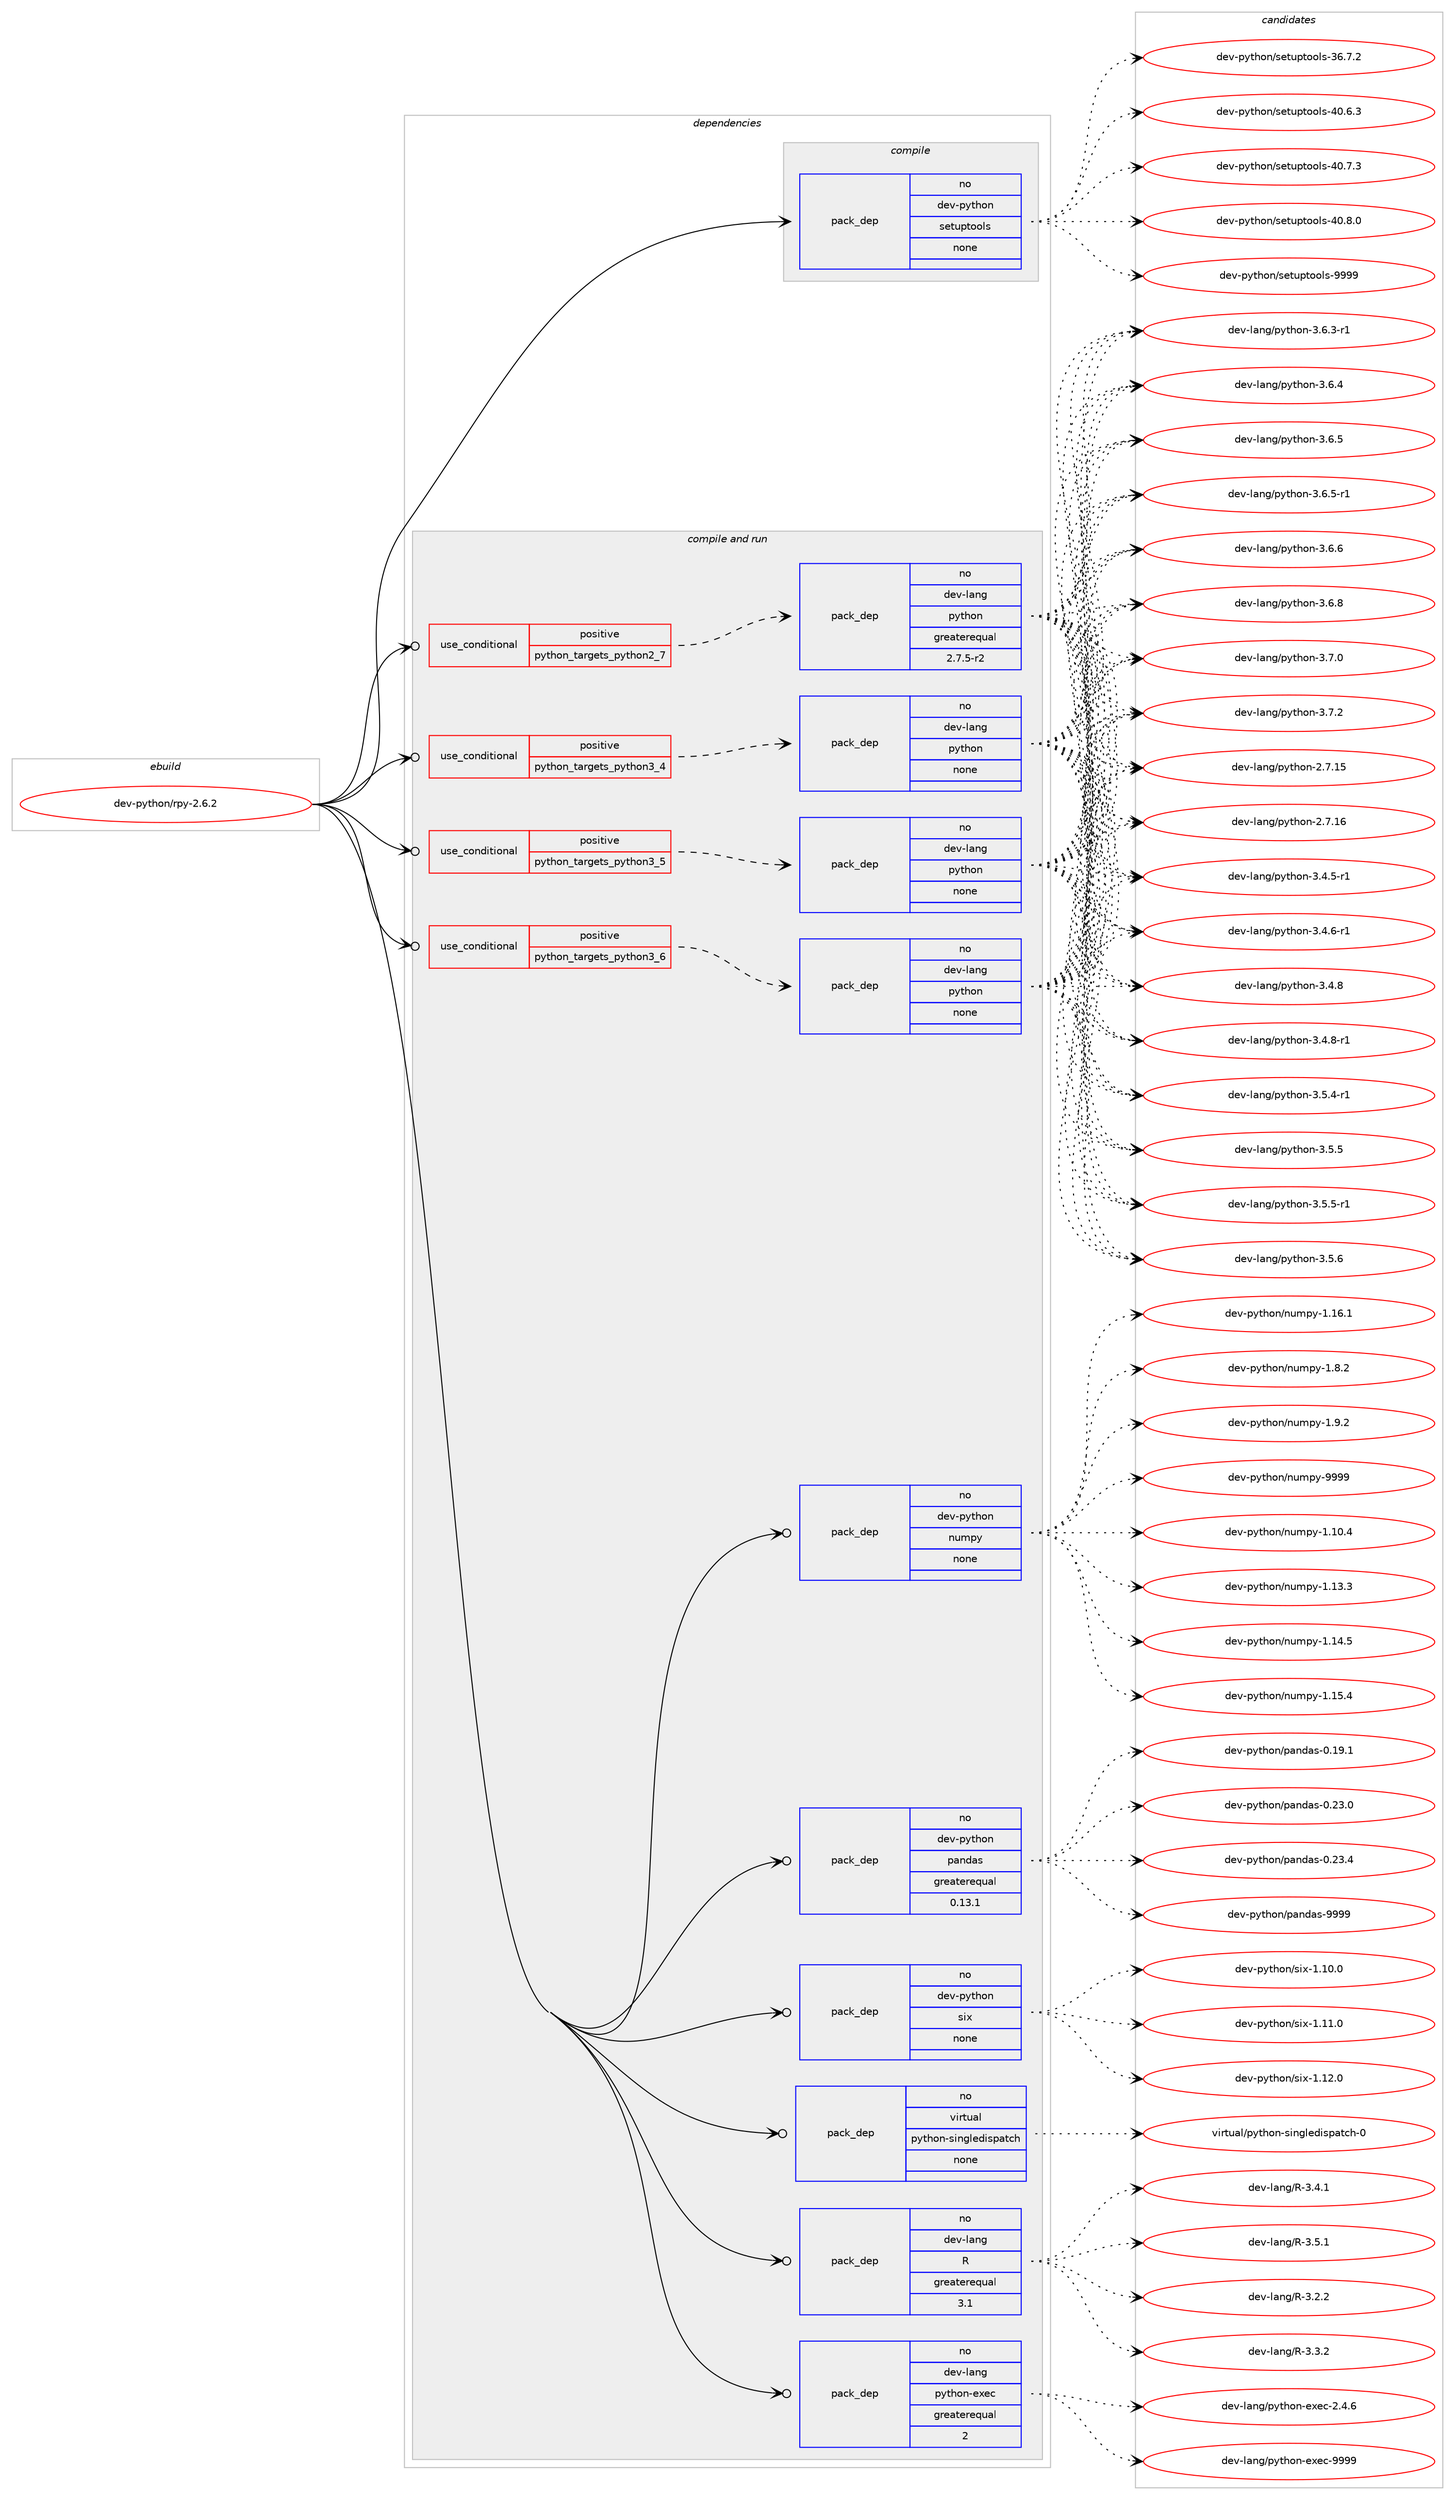 digraph prolog {

# *************
# Graph options
# *************

newrank=true;
concentrate=true;
compound=true;
graph [rankdir=LR,fontname=Helvetica,fontsize=10,ranksep=1.5];#, ranksep=2.5, nodesep=0.2];
edge  [arrowhead=vee];
node  [fontname=Helvetica,fontsize=10];

# **********
# The ebuild
# **********

subgraph cluster_leftcol {
color=gray;
rank=same;
label=<<i>ebuild</i>>;
id [label="dev-python/rpy-2.6.2", color=red, width=4, href="../dev-python/rpy-2.6.2.svg"];
}

# ****************
# The dependencies
# ****************

subgraph cluster_midcol {
color=gray;
label=<<i>dependencies</i>>;
subgraph cluster_compile {
fillcolor="#eeeeee";
style=filled;
label=<<i>compile</i>>;
subgraph pack1032321 {
dependency1439773 [label=<<TABLE BORDER="0" CELLBORDER="1" CELLSPACING="0" CELLPADDING="4" WIDTH="220"><TR><TD ROWSPAN="6" CELLPADDING="30">pack_dep</TD></TR><TR><TD WIDTH="110">no</TD></TR><TR><TD>dev-python</TD></TR><TR><TD>setuptools</TD></TR><TR><TD>none</TD></TR><TR><TD></TD></TR></TABLE>>, shape=none, color=blue];
}
id:e -> dependency1439773:w [weight=20,style="solid",arrowhead="vee"];
}
subgraph cluster_compileandrun {
fillcolor="#eeeeee";
style=filled;
label=<<i>compile and run</i>>;
subgraph cond384090 {
dependency1439774 [label=<<TABLE BORDER="0" CELLBORDER="1" CELLSPACING="0" CELLPADDING="4"><TR><TD ROWSPAN="3" CELLPADDING="10">use_conditional</TD></TR><TR><TD>positive</TD></TR><TR><TD>python_targets_python2_7</TD></TR></TABLE>>, shape=none, color=red];
subgraph pack1032322 {
dependency1439775 [label=<<TABLE BORDER="0" CELLBORDER="1" CELLSPACING="0" CELLPADDING="4" WIDTH="220"><TR><TD ROWSPAN="6" CELLPADDING="30">pack_dep</TD></TR><TR><TD WIDTH="110">no</TD></TR><TR><TD>dev-lang</TD></TR><TR><TD>python</TD></TR><TR><TD>greaterequal</TD></TR><TR><TD>2.7.5-r2</TD></TR></TABLE>>, shape=none, color=blue];
}
dependency1439774:e -> dependency1439775:w [weight=20,style="dashed",arrowhead="vee"];
}
id:e -> dependency1439774:w [weight=20,style="solid",arrowhead="odotvee"];
subgraph cond384091 {
dependency1439776 [label=<<TABLE BORDER="0" CELLBORDER="1" CELLSPACING="0" CELLPADDING="4"><TR><TD ROWSPAN="3" CELLPADDING="10">use_conditional</TD></TR><TR><TD>positive</TD></TR><TR><TD>python_targets_python3_4</TD></TR></TABLE>>, shape=none, color=red];
subgraph pack1032323 {
dependency1439777 [label=<<TABLE BORDER="0" CELLBORDER="1" CELLSPACING="0" CELLPADDING="4" WIDTH="220"><TR><TD ROWSPAN="6" CELLPADDING="30">pack_dep</TD></TR><TR><TD WIDTH="110">no</TD></TR><TR><TD>dev-lang</TD></TR><TR><TD>python</TD></TR><TR><TD>none</TD></TR><TR><TD></TD></TR></TABLE>>, shape=none, color=blue];
}
dependency1439776:e -> dependency1439777:w [weight=20,style="dashed",arrowhead="vee"];
}
id:e -> dependency1439776:w [weight=20,style="solid",arrowhead="odotvee"];
subgraph cond384092 {
dependency1439778 [label=<<TABLE BORDER="0" CELLBORDER="1" CELLSPACING="0" CELLPADDING="4"><TR><TD ROWSPAN="3" CELLPADDING="10">use_conditional</TD></TR><TR><TD>positive</TD></TR><TR><TD>python_targets_python3_5</TD></TR></TABLE>>, shape=none, color=red];
subgraph pack1032324 {
dependency1439779 [label=<<TABLE BORDER="0" CELLBORDER="1" CELLSPACING="0" CELLPADDING="4" WIDTH="220"><TR><TD ROWSPAN="6" CELLPADDING="30">pack_dep</TD></TR><TR><TD WIDTH="110">no</TD></TR><TR><TD>dev-lang</TD></TR><TR><TD>python</TD></TR><TR><TD>none</TD></TR><TR><TD></TD></TR></TABLE>>, shape=none, color=blue];
}
dependency1439778:e -> dependency1439779:w [weight=20,style="dashed",arrowhead="vee"];
}
id:e -> dependency1439778:w [weight=20,style="solid",arrowhead="odotvee"];
subgraph cond384093 {
dependency1439780 [label=<<TABLE BORDER="0" CELLBORDER="1" CELLSPACING="0" CELLPADDING="4"><TR><TD ROWSPAN="3" CELLPADDING="10">use_conditional</TD></TR><TR><TD>positive</TD></TR><TR><TD>python_targets_python3_6</TD></TR></TABLE>>, shape=none, color=red];
subgraph pack1032325 {
dependency1439781 [label=<<TABLE BORDER="0" CELLBORDER="1" CELLSPACING="0" CELLPADDING="4" WIDTH="220"><TR><TD ROWSPAN="6" CELLPADDING="30">pack_dep</TD></TR><TR><TD WIDTH="110">no</TD></TR><TR><TD>dev-lang</TD></TR><TR><TD>python</TD></TR><TR><TD>none</TD></TR><TR><TD></TD></TR></TABLE>>, shape=none, color=blue];
}
dependency1439780:e -> dependency1439781:w [weight=20,style="dashed",arrowhead="vee"];
}
id:e -> dependency1439780:w [weight=20,style="solid",arrowhead="odotvee"];
subgraph pack1032326 {
dependency1439782 [label=<<TABLE BORDER="0" CELLBORDER="1" CELLSPACING="0" CELLPADDING="4" WIDTH="220"><TR><TD ROWSPAN="6" CELLPADDING="30">pack_dep</TD></TR><TR><TD WIDTH="110">no</TD></TR><TR><TD>dev-lang</TD></TR><TR><TD>R</TD></TR><TR><TD>greaterequal</TD></TR><TR><TD>3.1</TD></TR></TABLE>>, shape=none, color=blue];
}
id:e -> dependency1439782:w [weight=20,style="solid",arrowhead="odotvee"];
subgraph pack1032327 {
dependency1439783 [label=<<TABLE BORDER="0" CELLBORDER="1" CELLSPACING="0" CELLPADDING="4" WIDTH="220"><TR><TD ROWSPAN="6" CELLPADDING="30">pack_dep</TD></TR><TR><TD WIDTH="110">no</TD></TR><TR><TD>dev-lang</TD></TR><TR><TD>python-exec</TD></TR><TR><TD>greaterequal</TD></TR><TR><TD>2</TD></TR></TABLE>>, shape=none, color=blue];
}
id:e -> dependency1439783:w [weight=20,style="solid",arrowhead="odotvee"];
subgraph pack1032328 {
dependency1439784 [label=<<TABLE BORDER="0" CELLBORDER="1" CELLSPACING="0" CELLPADDING="4" WIDTH="220"><TR><TD ROWSPAN="6" CELLPADDING="30">pack_dep</TD></TR><TR><TD WIDTH="110">no</TD></TR><TR><TD>dev-python</TD></TR><TR><TD>numpy</TD></TR><TR><TD>none</TD></TR><TR><TD></TD></TR></TABLE>>, shape=none, color=blue];
}
id:e -> dependency1439784:w [weight=20,style="solid",arrowhead="odotvee"];
subgraph pack1032329 {
dependency1439785 [label=<<TABLE BORDER="0" CELLBORDER="1" CELLSPACING="0" CELLPADDING="4" WIDTH="220"><TR><TD ROWSPAN="6" CELLPADDING="30">pack_dep</TD></TR><TR><TD WIDTH="110">no</TD></TR><TR><TD>dev-python</TD></TR><TR><TD>pandas</TD></TR><TR><TD>greaterequal</TD></TR><TR><TD>0.13.1</TD></TR></TABLE>>, shape=none, color=blue];
}
id:e -> dependency1439785:w [weight=20,style="solid",arrowhead="odotvee"];
subgraph pack1032330 {
dependency1439786 [label=<<TABLE BORDER="0" CELLBORDER="1" CELLSPACING="0" CELLPADDING="4" WIDTH="220"><TR><TD ROWSPAN="6" CELLPADDING="30">pack_dep</TD></TR><TR><TD WIDTH="110">no</TD></TR><TR><TD>dev-python</TD></TR><TR><TD>six</TD></TR><TR><TD>none</TD></TR><TR><TD></TD></TR></TABLE>>, shape=none, color=blue];
}
id:e -> dependency1439786:w [weight=20,style="solid",arrowhead="odotvee"];
subgraph pack1032331 {
dependency1439787 [label=<<TABLE BORDER="0" CELLBORDER="1" CELLSPACING="0" CELLPADDING="4" WIDTH="220"><TR><TD ROWSPAN="6" CELLPADDING="30">pack_dep</TD></TR><TR><TD WIDTH="110">no</TD></TR><TR><TD>virtual</TD></TR><TR><TD>python-singledispatch</TD></TR><TR><TD>none</TD></TR><TR><TD></TD></TR></TABLE>>, shape=none, color=blue];
}
id:e -> dependency1439787:w [weight=20,style="solid",arrowhead="odotvee"];
}
subgraph cluster_run {
fillcolor="#eeeeee";
style=filled;
label=<<i>run</i>>;
}
}

# **************
# The candidates
# **************

subgraph cluster_choices {
rank=same;
color=gray;
label=<<i>candidates</i>>;

subgraph choice1032321 {
color=black;
nodesep=1;
choice100101118451121211161041111104711510111611711211611111110811545515446554650 [label="dev-python/setuptools-36.7.2", color=red, width=4,href="../dev-python/setuptools-36.7.2.svg"];
choice100101118451121211161041111104711510111611711211611111110811545524846544651 [label="dev-python/setuptools-40.6.3", color=red, width=4,href="../dev-python/setuptools-40.6.3.svg"];
choice100101118451121211161041111104711510111611711211611111110811545524846554651 [label="dev-python/setuptools-40.7.3", color=red, width=4,href="../dev-python/setuptools-40.7.3.svg"];
choice100101118451121211161041111104711510111611711211611111110811545524846564648 [label="dev-python/setuptools-40.8.0", color=red, width=4,href="../dev-python/setuptools-40.8.0.svg"];
choice10010111845112121116104111110471151011161171121161111111081154557575757 [label="dev-python/setuptools-9999", color=red, width=4,href="../dev-python/setuptools-9999.svg"];
dependency1439773:e -> choice100101118451121211161041111104711510111611711211611111110811545515446554650:w [style=dotted,weight="100"];
dependency1439773:e -> choice100101118451121211161041111104711510111611711211611111110811545524846544651:w [style=dotted,weight="100"];
dependency1439773:e -> choice100101118451121211161041111104711510111611711211611111110811545524846554651:w [style=dotted,weight="100"];
dependency1439773:e -> choice100101118451121211161041111104711510111611711211611111110811545524846564648:w [style=dotted,weight="100"];
dependency1439773:e -> choice10010111845112121116104111110471151011161171121161111111081154557575757:w [style=dotted,weight="100"];
}
subgraph choice1032322 {
color=black;
nodesep=1;
choice10010111845108971101034711212111610411111045504655464953 [label="dev-lang/python-2.7.15", color=red, width=4,href="../dev-lang/python-2.7.15.svg"];
choice10010111845108971101034711212111610411111045504655464954 [label="dev-lang/python-2.7.16", color=red, width=4,href="../dev-lang/python-2.7.16.svg"];
choice1001011184510897110103471121211161041111104551465246534511449 [label="dev-lang/python-3.4.5-r1", color=red, width=4,href="../dev-lang/python-3.4.5-r1.svg"];
choice1001011184510897110103471121211161041111104551465246544511449 [label="dev-lang/python-3.4.6-r1", color=red, width=4,href="../dev-lang/python-3.4.6-r1.svg"];
choice100101118451089711010347112121116104111110455146524656 [label="dev-lang/python-3.4.8", color=red, width=4,href="../dev-lang/python-3.4.8.svg"];
choice1001011184510897110103471121211161041111104551465246564511449 [label="dev-lang/python-3.4.8-r1", color=red, width=4,href="../dev-lang/python-3.4.8-r1.svg"];
choice1001011184510897110103471121211161041111104551465346524511449 [label="dev-lang/python-3.5.4-r1", color=red, width=4,href="../dev-lang/python-3.5.4-r1.svg"];
choice100101118451089711010347112121116104111110455146534653 [label="dev-lang/python-3.5.5", color=red, width=4,href="../dev-lang/python-3.5.5.svg"];
choice1001011184510897110103471121211161041111104551465346534511449 [label="dev-lang/python-3.5.5-r1", color=red, width=4,href="../dev-lang/python-3.5.5-r1.svg"];
choice100101118451089711010347112121116104111110455146534654 [label="dev-lang/python-3.5.6", color=red, width=4,href="../dev-lang/python-3.5.6.svg"];
choice1001011184510897110103471121211161041111104551465446514511449 [label="dev-lang/python-3.6.3-r1", color=red, width=4,href="../dev-lang/python-3.6.3-r1.svg"];
choice100101118451089711010347112121116104111110455146544652 [label="dev-lang/python-3.6.4", color=red, width=4,href="../dev-lang/python-3.6.4.svg"];
choice100101118451089711010347112121116104111110455146544653 [label="dev-lang/python-3.6.5", color=red, width=4,href="../dev-lang/python-3.6.5.svg"];
choice1001011184510897110103471121211161041111104551465446534511449 [label="dev-lang/python-3.6.5-r1", color=red, width=4,href="../dev-lang/python-3.6.5-r1.svg"];
choice100101118451089711010347112121116104111110455146544654 [label="dev-lang/python-3.6.6", color=red, width=4,href="../dev-lang/python-3.6.6.svg"];
choice100101118451089711010347112121116104111110455146544656 [label="dev-lang/python-3.6.8", color=red, width=4,href="../dev-lang/python-3.6.8.svg"];
choice100101118451089711010347112121116104111110455146554648 [label="dev-lang/python-3.7.0", color=red, width=4,href="../dev-lang/python-3.7.0.svg"];
choice100101118451089711010347112121116104111110455146554650 [label="dev-lang/python-3.7.2", color=red, width=4,href="../dev-lang/python-3.7.2.svg"];
dependency1439775:e -> choice10010111845108971101034711212111610411111045504655464953:w [style=dotted,weight="100"];
dependency1439775:e -> choice10010111845108971101034711212111610411111045504655464954:w [style=dotted,weight="100"];
dependency1439775:e -> choice1001011184510897110103471121211161041111104551465246534511449:w [style=dotted,weight="100"];
dependency1439775:e -> choice1001011184510897110103471121211161041111104551465246544511449:w [style=dotted,weight="100"];
dependency1439775:e -> choice100101118451089711010347112121116104111110455146524656:w [style=dotted,weight="100"];
dependency1439775:e -> choice1001011184510897110103471121211161041111104551465246564511449:w [style=dotted,weight="100"];
dependency1439775:e -> choice1001011184510897110103471121211161041111104551465346524511449:w [style=dotted,weight="100"];
dependency1439775:e -> choice100101118451089711010347112121116104111110455146534653:w [style=dotted,weight="100"];
dependency1439775:e -> choice1001011184510897110103471121211161041111104551465346534511449:w [style=dotted,weight="100"];
dependency1439775:e -> choice100101118451089711010347112121116104111110455146534654:w [style=dotted,weight="100"];
dependency1439775:e -> choice1001011184510897110103471121211161041111104551465446514511449:w [style=dotted,weight="100"];
dependency1439775:e -> choice100101118451089711010347112121116104111110455146544652:w [style=dotted,weight="100"];
dependency1439775:e -> choice100101118451089711010347112121116104111110455146544653:w [style=dotted,weight="100"];
dependency1439775:e -> choice1001011184510897110103471121211161041111104551465446534511449:w [style=dotted,weight="100"];
dependency1439775:e -> choice100101118451089711010347112121116104111110455146544654:w [style=dotted,weight="100"];
dependency1439775:e -> choice100101118451089711010347112121116104111110455146544656:w [style=dotted,weight="100"];
dependency1439775:e -> choice100101118451089711010347112121116104111110455146554648:w [style=dotted,weight="100"];
dependency1439775:e -> choice100101118451089711010347112121116104111110455146554650:w [style=dotted,weight="100"];
}
subgraph choice1032323 {
color=black;
nodesep=1;
choice10010111845108971101034711212111610411111045504655464953 [label="dev-lang/python-2.7.15", color=red, width=4,href="../dev-lang/python-2.7.15.svg"];
choice10010111845108971101034711212111610411111045504655464954 [label="dev-lang/python-2.7.16", color=red, width=4,href="../dev-lang/python-2.7.16.svg"];
choice1001011184510897110103471121211161041111104551465246534511449 [label="dev-lang/python-3.4.5-r1", color=red, width=4,href="../dev-lang/python-3.4.5-r1.svg"];
choice1001011184510897110103471121211161041111104551465246544511449 [label="dev-lang/python-3.4.6-r1", color=red, width=4,href="../dev-lang/python-3.4.6-r1.svg"];
choice100101118451089711010347112121116104111110455146524656 [label="dev-lang/python-3.4.8", color=red, width=4,href="../dev-lang/python-3.4.8.svg"];
choice1001011184510897110103471121211161041111104551465246564511449 [label="dev-lang/python-3.4.8-r1", color=red, width=4,href="../dev-lang/python-3.4.8-r1.svg"];
choice1001011184510897110103471121211161041111104551465346524511449 [label="dev-lang/python-3.5.4-r1", color=red, width=4,href="../dev-lang/python-3.5.4-r1.svg"];
choice100101118451089711010347112121116104111110455146534653 [label="dev-lang/python-3.5.5", color=red, width=4,href="../dev-lang/python-3.5.5.svg"];
choice1001011184510897110103471121211161041111104551465346534511449 [label="dev-lang/python-3.5.5-r1", color=red, width=4,href="../dev-lang/python-3.5.5-r1.svg"];
choice100101118451089711010347112121116104111110455146534654 [label="dev-lang/python-3.5.6", color=red, width=4,href="../dev-lang/python-3.5.6.svg"];
choice1001011184510897110103471121211161041111104551465446514511449 [label="dev-lang/python-3.6.3-r1", color=red, width=4,href="../dev-lang/python-3.6.3-r1.svg"];
choice100101118451089711010347112121116104111110455146544652 [label="dev-lang/python-3.6.4", color=red, width=4,href="../dev-lang/python-3.6.4.svg"];
choice100101118451089711010347112121116104111110455146544653 [label="dev-lang/python-3.6.5", color=red, width=4,href="../dev-lang/python-3.6.5.svg"];
choice1001011184510897110103471121211161041111104551465446534511449 [label="dev-lang/python-3.6.5-r1", color=red, width=4,href="../dev-lang/python-3.6.5-r1.svg"];
choice100101118451089711010347112121116104111110455146544654 [label="dev-lang/python-3.6.6", color=red, width=4,href="../dev-lang/python-3.6.6.svg"];
choice100101118451089711010347112121116104111110455146544656 [label="dev-lang/python-3.6.8", color=red, width=4,href="../dev-lang/python-3.6.8.svg"];
choice100101118451089711010347112121116104111110455146554648 [label="dev-lang/python-3.7.0", color=red, width=4,href="../dev-lang/python-3.7.0.svg"];
choice100101118451089711010347112121116104111110455146554650 [label="dev-lang/python-3.7.2", color=red, width=4,href="../dev-lang/python-3.7.2.svg"];
dependency1439777:e -> choice10010111845108971101034711212111610411111045504655464953:w [style=dotted,weight="100"];
dependency1439777:e -> choice10010111845108971101034711212111610411111045504655464954:w [style=dotted,weight="100"];
dependency1439777:e -> choice1001011184510897110103471121211161041111104551465246534511449:w [style=dotted,weight="100"];
dependency1439777:e -> choice1001011184510897110103471121211161041111104551465246544511449:w [style=dotted,weight="100"];
dependency1439777:e -> choice100101118451089711010347112121116104111110455146524656:w [style=dotted,weight="100"];
dependency1439777:e -> choice1001011184510897110103471121211161041111104551465246564511449:w [style=dotted,weight="100"];
dependency1439777:e -> choice1001011184510897110103471121211161041111104551465346524511449:w [style=dotted,weight="100"];
dependency1439777:e -> choice100101118451089711010347112121116104111110455146534653:w [style=dotted,weight="100"];
dependency1439777:e -> choice1001011184510897110103471121211161041111104551465346534511449:w [style=dotted,weight="100"];
dependency1439777:e -> choice100101118451089711010347112121116104111110455146534654:w [style=dotted,weight="100"];
dependency1439777:e -> choice1001011184510897110103471121211161041111104551465446514511449:w [style=dotted,weight="100"];
dependency1439777:e -> choice100101118451089711010347112121116104111110455146544652:w [style=dotted,weight="100"];
dependency1439777:e -> choice100101118451089711010347112121116104111110455146544653:w [style=dotted,weight="100"];
dependency1439777:e -> choice1001011184510897110103471121211161041111104551465446534511449:w [style=dotted,weight="100"];
dependency1439777:e -> choice100101118451089711010347112121116104111110455146544654:w [style=dotted,weight="100"];
dependency1439777:e -> choice100101118451089711010347112121116104111110455146544656:w [style=dotted,weight="100"];
dependency1439777:e -> choice100101118451089711010347112121116104111110455146554648:w [style=dotted,weight="100"];
dependency1439777:e -> choice100101118451089711010347112121116104111110455146554650:w [style=dotted,weight="100"];
}
subgraph choice1032324 {
color=black;
nodesep=1;
choice10010111845108971101034711212111610411111045504655464953 [label="dev-lang/python-2.7.15", color=red, width=4,href="../dev-lang/python-2.7.15.svg"];
choice10010111845108971101034711212111610411111045504655464954 [label="dev-lang/python-2.7.16", color=red, width=4,href="../dev-lang/python-2.7.16.svg"];
choice1001011184510897110103471121211161041111104551465246534511449 [label="dev-lang/python-3.4.5-r1", color=red, width=4,href="../dev-lang/python-3.4.5-r1.svg"];
choice1001011184510897110103471121211161041111104551465246544511449 [label="dev-lang/python-3.4.6-r1", color=red, width=4,href="../dev-lang/python-3.4.6-r1.svg"];
choice100101118451089711010347112121116104111110455146524656 [label="dev-lang/python-3.4.8", color=red, width=4,href="../dev-lang/python-3.4.8.svg"];
choice1001011184510897110103471121211161041111104551465246564511449 [label="dev-lang/python-3.4.8-r1", color=red, width=4,href="../dev-lang/python-3.4.8-r1.svg"];
choice1001011184510897110103471121211161041111104551465346524511449 [label="dev-lang/python-3.5.4-r1", color=red, width=4,href="../dev-lang/python-3.5.4-r1.svg"];
choice100101118451089711010347112121116104111110455146534653 [label="dev-lang/python-3.5.5", color=red, width=4,href="../dev-lang/python-3.5.5.svg"];
choice1001011184510897110103471121211161041111104551465346534511449 [label="dev-lang/python-3.5.5-r1", color=red, width=4,href="../dev-lang/python-3.5.5-r1.svg"];
choice100101118451089711010347112121116104111110455146534654 [label="dev-lang/python-3.5.6", color=red, width=4,href="../dev-lang/python-3.5.6.svg"];
choice1001011184510897110103471121211161041111104551465446514511449 [label="dev-lang/python-3.6.3-r1", color=red, width=4,href="../dev-lang/python-3.6.3-r1.svg"];
choice100101118451089711010347112121116104111110455146544652 [label="dev-lang/python-3.6.4", color=red, width=4,href="../dev-lang/python-3.6.4.svg"];
choice100101118451089711010347112121116104111110455146544653 [label="dev-lang/python-3.6.5", color=red, width=4,href="../dev-lang/python-3.6.5.svg"];
choice1001011184510897110103471121211161041111104551465446534511449 [label="dev-lang/python-3.6.5-r1", color=red, width=4,href="../dev-lang/python-3.6.5-r1.svg"];
choice100101118451089711010347112121116104111110455146544654 [label="dev-lang/python-3.6.6", color=red, width=4,href="../dev-lang/python-3.6.6.svg"];
choice100101118451089711010347112121116104111110455146544656 [label="dev-lang/python-3.6.8", color=red, width=4,href="../dev-lang/python-3.6.8.svg"];
choice100101118451089711010347112121116104111110455146554648 [label="dev-lang/python-3.7.0", color=red, width=4,href="../dev-lang/python-3.7.0.svg"];
choice100101118451089711010347112121116104111110455146554650 [label="dev-lang/python-3.7.2", color=red, width=4,href="../dev-lang/python-3.7.2.svg"];
dependency1439779:e -> choice10010111845108971101034711212111610411111045504655464953:w [style=dotted,weight="100"];
dependency1439779:e -> choice10010111845108971101034711212111610411111045504655464954:w [style=dotted,weight="100"];
dependency1439779:e -> choice1001011184510897110103471121211161041111104551465246534511449:w [style=dotted,weight="100"];
dependency1439779:e -> choice1001011184510897110103471121211161041111104551465246544511449:w [style=dotted,weight="100"];
dependency1439779:e -> choice100101118451089711010347112121116104111110455146524656:w [style=dotted,weight="100"];
dependency1439779:e -> choice1001011184510897110103471121211161041111104551465246564511449:w [style=dotted,weight="100"];
dependency1439779:e -> choice1001011184510897110103471121211161041111104551465346524511449:w [style=dotted,weight="100"];
dependency1439779:e -> choice100101118451089711010347112121116104111110455146534653:w [style=dotted,weight="100"];
dependency1439779:e -> choice1001011184510897110103471121211161041111104551465346534511449:w [style=dotted,weight="100"];
dependency1439779:e -> choice100101118451089711010347112121116104111110455146534654:w [style=dotted,weight="100"];
dependency1439779:e -> choice1001011184510897110103471121211161041111104551465446514511449:w [style=dotted,weight="100"];
dependency1439779:e -> choice100101118451089711010347112121116104111110455146544652:w [style=dotted,weight="100"];
dependency1439779:e -> choice100101118451089711010347112121116104111110455146544653:w [style=dotted,weight="100"];
dependency1439779:e -> choice1001011184510897110103471121211161041111104551465446534511449:w [style=dotted,weight="100"];
dependency1439779:e -> choice100101118451089711010347112121116104111110455146544654:w [style=dotted,weight="100"];
dependency1439779:e -> choice100101118451089711010347112121116104111110455146544656:w [style=dotted,weight="100"];
dependency1439779:e -> choice100101118451089711010347112121116104111110455146554648:w [style=dotted,weight="100"];
dependency1439779:e -> choice100101118451089711010347112121116104111110455146554650:w [style=dotted,weight="100"];
}
subgraph choice1032325 {
color=black;
nodesep=1;
choice10010111845108971101034711212111610411111045504655464953 [label="dev-lang/python-2.7.15", color=red, width=4,href="../dev-lang/python-2.7.15.svg"];
choice10010111845108971101034711212111610411111045504655464954 [label="dev-lang/python-2.7.16", color=red, width=4,href="../dev-lang/python-2.7.16.svg"];
choice1001011184510897110103471121211161041111104551465246534511449 [label="dev-lang/python-3.4.5-r1", color=red, width=4,href="../dev-lang/python-3.4.5-r1.svg"];
choice1001011184510897110103471121211161041111104551465246544511449 [label="dev-lang/python-3.4.6-r1", color=red, width=4,href="../dev-lang/python-3.4.6-r1.svg"];
choice100101118451089711010347112121116104111110455146524656 [label="dev-lang/python-3.4.8", color=red, width=4,href="../dev-lang/python-3.4.8.svg"];
choice1001011184510897110103471121211161041111104551465246564511449 [label="dev-lang/python-3.4.8-r1", color=red, width=4,href="../dev-lang/python-3.4.8-r1.svg"];
choice1001011184510897110103471121211161041111104551465346524511449 [label="dev-lang/python-3.5.4-r1", color=red, width=4,href="../dev-lang/python-3.5.4-r1.svg"];
choice100101118451089711010347112121116104111110455146534653 [label="dev-lang/python-3.5.5", color=red, width=4,href="../dev-lang/python-3.5.5.svg"];
choice1001011184510897110103471121211161041111104551465346534511449 [label="dev-lang/python-3.5.5-r1", color=red, width=4,href="../dev-lang/python-3.5.5-r1.svg"];
choice100101118451089711010347112121116104111110455146534654 [label="dev-lang/python-3.5.6", color=red, width=4,href="../dev-lang/python-3.5.6.svg"];
choice1001011184510897110103471121211161041111104551465446514511449 [label="dev-lang/python-3.6.3-r1", color=red, width=4,href="../dev-lang/python-3.6.3-r1.svg"];
choice100101118451089711010347112121116104111110455146544652 [label="dev-lang/python-3.6.4", color=red, width=4,href="../dev-lang/python-3.6.4.svg"];
choice100101118451089711010347112121116104111110455146544653 [label="dev-lang/python-3.6.5", color=red, width=4,href="../dev-lang/python-3.6.5.svg"];
choice1001011184510897110103471121211161041111104551465446534511449 [label="dev-lang/python-3.6.5-r1", color=red, width=4,href="../dev-lang/python-3.6.5-r1.svg"];
choice100101118451089711010347112121116104111110455146544654 [label="dev-lang/python-3.6.6", color=red, width=4,href="../dev-lang/python-3.6.6.svg"];
choice100101118451089711010347112121116104111110455146544656 [label="dev-lang/python-3.6.8", color=red, width=4,href="../dev-lang/python-3.6.8.svg"];
choice100101118451089711010347112121116104111110455146554648 [label="dev-lang/python-3.7.0", color=red, width=4,href="../dev-lang/python-3.7.0.svg"];
choice100101118451089711010347112121116104111110455146554650 [label="dev-lang/python-3.7.2", color=red, width=4,href="../dev-lang/python-3.7.2.svg"];
dependency1439781:e -> choice10010111845108971101034711212111610411111045504655464953:w [style=dotted,weight="100"];
dependency1439781:e -> choice10010111845108971101034711212111610411111045504655464954:w [style=dotted,weight="100"];
dependency1439781:e -> choice1001011184510897110103471121211161041111104551465246534511449:w [style=dotted,weight="100"];
dependency1439781:e -> choice1001011184510897110103471121211161041111104551465246544511449:w [style=dotted,weight="100"];
dependency1439781:e -> choice100101118451089711010347112121116104111110455146524656:w [style=dotted,weight="100"];
dependency1439781:e -> choice1001011184510897110103471121211161041111104551465246564511449:w [style=dotted,weight="100"];
dependency1439781:e -> choice1001011184510897110103471121211161041111104551465346524511449:w [style=dotted,weight="100"];
dependency1439781:e -> choice100101118451089711010347112121116104111110455146534653:w [style=dotted,weight="100"];
dependency1439781:e -> choice1001011184510897110103471121211161041111104551465346534511449:w [style=dotted,weight="100"];
dependency1439781:e -> choice100101118451089711010347112121116104111110455146534654:w [style=dotted,weight="100"];
dependency1439781:e -> choice1001011184510897110103471121211161041111104551465446514511449:w [style=dotted,weight="100"];
dependency1439781:e -> choice100101118451089711010347112121116104111110455146544652:w [style=dotted,weight="100"];
dependency1439781:e -> choice100101118451089711010347112121116104111110455146544653:w [style=dotted,weight="100"];
dependency1439781:e -> choice1001011184510897110103471121211161041111104551465446534511449:w [style=dotted,weight="100"];
dependency1439781:e -> choice100101118451089711010347112121116104111110455146544654:w [style=dotted,weight="100"];
dependency1439781:e -> choice100101118451089711010347112121116104111110455146544656:w [style=dotted,weight="100"];
dependency1439781:e -> choice100101118451089711010347112121116104111110455146554648:w [style=dotted,weight="100"];
dependency1439781:e -> choice100101118451089711010347112121116104111110455146554650:w [style=dotted,weight="100"];
}
subgraph choice1032326 {
color=black;
nodesep=1;
choice10010111845108971101034782455146504650 [label="dev-lang/R-3.2.2", color=red, width=4,href="../dev-lang/R-3.2.2.svg"];
choice10010111845108971101034782455146514650 [label="dev-lang/R-3.3.2", color=red, width=4,href="../dev-lang/R-3.3.2.svg"];
choice10010111845108971101034782455146524649 [label="dev-lang/R-3.4.1", color=red, width=4,href="../dev-lang/R-3.4.1.svg"];
choice10010111845108971101034782455146534649 [label="dev-lang/R-3.5.1", color=red, width=4,href="../dev-lang/R-3.5.1.svg"];
dependency1439782:e -> choice10010111845108971101034782455146504650:w [style=dotted,weight="100"];
dependency1439782:e -> choice10010111845108971101034782455146514650:w [style=dotted,weight="100"];
dependency1439782:e -> choice10010111845108971101034782455146524649:w [style=dotted,weight="100"];
dependency1439782:e -> choice10010111845108971101034782455146534649:w [style=dotted,weight="100"];
}
subgraph choice1032327 {
color=black;
nodesep=1;
choice1001011184510897110103471121211161041111104510112010199455046524654 [label="dev-lang/python-exec-2.4.6", color=red, width=4,href="../dev-lang/python-exec-2.4.6.svg"];
choice10010111845108971101034711212111610411111045101120101994557575757 [label="dev-lang/python-exec-9999", color=red, width=4,href="../dev-lang/python-exec-9999.svg"];
dependency1439783:e -> choice1001011184510897110103471121211161041111104510112010199455046524654:w [style=dotted,weight="100"];
dependency1439783:e -> choice10010111845108971101034711212111610411111045101120101994557575757:w [style=dotted,weight="100"];
}
subgraph choice1032328 {
color=black;
nodesep=1;
choice100101118451121211161041111104711011710911212145494649484652 [label="dev-python/numpy-1.10.4", color=red, width=4,href="../dev-python/numpy-1.10.4.svg"];
choice100101118451121211161041111104711011710911212145494649514651 [label="dev-python/numpy-1.13.3", color=red, width=4,href="../dev-python/numpy-1.13.3.svg"];
choice100101118451121211161041111104711011710911212145494649524653 [label="dev-python/numpy-1.14.5", color=red, width=4,href="../dev-python/numpy-1.14.5.svg"];
choice100101118451121211161041111104711011710911212145494649534652 [label="dev-python/numpy-1.15.4", color=red, width=4,href="../dev-python/numpy-1.15.4.svg"];
choice100101118451121211161041111104711011710911212145494649544649 [label="dev-python/numpy-1.16.1", color=red, width=4,href="../dev-python/numpy-1.16.1.svg"];
choice1001011184511212111610411111047110117109112121454946564650 [label="dev-python/numpy-1.8.2", color=red, width=4,href="../dev-python/numpy-1.8.2.svg"];
choice1001011184511212111610411111047110117109112121454946574650 [label="dev-python/numpy-1.9.2", color=red, width=4,href="../dev-python/numpy-1.9.2.svg"];
choice10010111845112121116104111110471101171091121214557575757 [label="dev-python/numpy-9999", color=red, width=4,href="../dev-python/numpy-9999.svg"];
dependency1439784:e -> choice100101118451121211161041111104711011710911212145494649484652:w [style=dotted,weight="100"];
dependency1439784:e -> choice100101118451121211161041111104711011710911212145494649514651:w [style=dotted,weight="100"];
dependency1439784:e -> choice100101118451121211161041111104711011710911212145494649524653:w [style=dotted,weight="100"];
dependency1439784:e -> choice100101118451121211161041111104711011710911212145494649534652:w [style=dotted,weight="100"];
dependency1439784:e -> choice100101118451121211161041111104711011710911212145494649544649:w [style=dotted,weight="100"];
dependency1439784:e -> choice1001011184511212111610411111047110117109112121454946564650:w [style=dotted,weight="100"];
dependency1439784:e -> choice1001011184511212111610411111047110117109112121454946574650:w [style=dotted,weight="100"];
dependency1439784:e -> choice10010111845112121116104111110471101171091121214557575757:w [style=dotted,weight="100"];
}
subgraph choice1032329 {
color=black;
nodesep=1;
choice1001011184511212111610411111047112971101009711545484649574649 [label="dev-python/pandas-0.19.1", color=red, width=4,href="../dev-python/pandas-0.19.1.svg"];
choice1001011184511212111610411111047112971101009711545484650514648 [label="dev-python/pandas-0.23.0", color=red, width=4,href="../dev-python/pandas-0.23.0.svg"];
choice1001011184511212111610411111047112971101009711545484650514652 [label="dev-python/pandas-0.23.4", color=red, width=4,href="../dev-python/pandas-0.23.4.svg"];
choice100101118451121211161041111104711297110100971154557575757 [label="dev-python/pandas-9999", color=red, width=4,href="../dev-python/pandas-9999.svg"];
dependency1439785:e -> choice1001011184511212111610411111047112971101009711545484649574649:w [style=dotted,weight="100"];
dependency1439785:e -> choice1001011184511212111610411111047112971101009711545484650514648:w [style=dotted,weight="100"];
dependency1439785:e -> choice1001011184511212111610411111047112971101009711545484650514652:w [style=dotted,weight="100"];
dependency1439785:e -> choice100101118451121211161041111104711297110100971154557575757:w [style=dotted,weight="100"];
}
subgraph choice1032330 {
color=black;
nodesep=1;
choice100101118451121211161041111104711510512045494649484648 [label="dev-python/six-1.10.0", color=red, width=4,href="../dev-python/six-1.10.0.svg"];
choice100101118451121211161041111104711510512045494649494648 [label="dev-python/six-1.11.0", color=red, width=4,href="../dev-python/six-1.11.0.svg"];
choice100101118451121211161041111104711510512045494649504648 [label="dev-python/six-1.12.0", color=red, width=4,href="../dev-python/six-1.12.0.svg"];
dependency1439786:e -> choice100101118451121211161041111104711510512045494649484648:w [style=dotted,weight="100"];
dependency1439786:e -> choice100101118451121211161041111104711510512045494649494648:w [style=dotted,weight="100"];
dependency1439786:e -> choice100101118451121211161041111104711510512045494649504648:w [style=dotted,weight="100"];
}
subgraph choice1032331 {
color=black;
nodesep=1;
choice11810511411611797108471121211161041111104511510511010310810110010511511297116991044548 [label="virtual/python-singledispatch-0", color=red, width=4,href="../virtual/python-singledispatch-0.svg"];
dependency1439787:e -> choice11810511411611797108471121211161041111104511510511010310810110010511511297116991044548:w [style=dotted,weight="100"];
}
}

}
